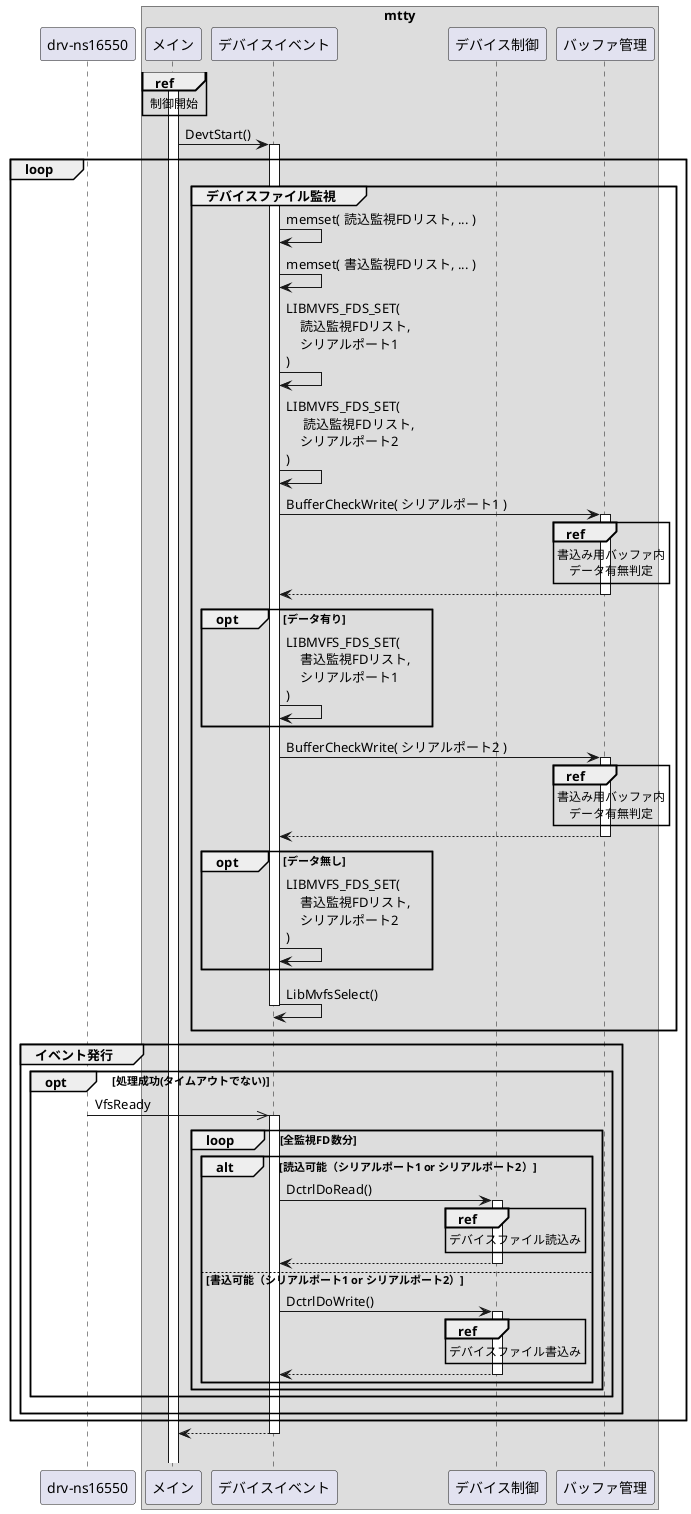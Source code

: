@startuml

participant drv as "drv-ns16550"
box "mtty"
    participant "メイン"           as main
    participant "デバイスイベント" as devt
    participant "デバイス制御"     as dctrl
    participant "バッファ管理"     as buffer
end box

activate main

ref over main: 制御開始

main -> devt: DevtStart()
activate devt

loop
    group デバイスファイル監視
        devt -> devt: memset( 読込監視FDリスト, ... )
        devt -> devt: memset( 書込監視FDリスト, ... )

        devt -> devt: LIBMVFS_FDS_SET(\n    読込監視FDリスト,\n    シリアルポート1\n)
        devt -> devt: LIBMVFS_FDS_SET(\n     読込監視FDリスト,\n    シリアルポート2\n)

        devt -> buffer: BufferCheckWrite( シリアルポート1 )
        activate buffer
        ref over buffer: 書込み用バッファ内\nデータ有無判定
        devt <-- buffer:
        deactivate buffer

        opt データ有り
            devt -> devt: LIBMVFS_FDS_SET(\n    書込監視FDリスト,\n    シリアルポート1\n)
        end opt

        devt -> buffer: BufferCheckWrite( シリアルポート2 )
        activate buffer
        ref over buffer: 書込み用バッファ内\nデータ有無判定
        devt <-- buffer:
        deactivate buffer

        opt データ無し
            devt -> devt: LIBMVFS_FDS_SET(\n    書込監視FDリスト,\n    シリアルポート2\n)
        end opt

        devt -> devt: LibMvfsSelect()
        deactivate devt
        ||10||
    end group

    group イベント発行
        opt 処理成功(タイムアウトでない)
            drv ->> devt: VfsReady
            activate devt

            loop 全監視FD数分
                alt 読込可能（シリアルポート1 or シリアルポート2）
                    devt -> dctrl: DctrlDoRead()
                    activate dctrl
                    ref over dctrl: デバイスファイル読込み
                    devt <-- dctrl
                    deactivate dctrl

                else 書込可能（シリアルポート1 or シリアルポート2）
                    devt -> dctrl: DctrlDoWrite()
                    activate dctrl
                    ref over dctrl: デバイスファイル書込み
                    devt <-- dctrl
                    deactivate dctrl
                end alt
            end loop
        end opt
        ||10||
    end group
end loop

main <-- devt:
deactivate devt
||20||

@enduml
